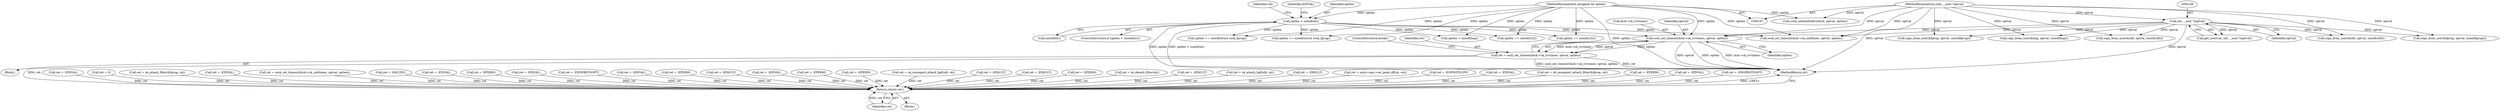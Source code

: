 digraph "0_linux_b98b0bc8c431e3ceb4b26b0dfc8db509518fb290@pointer" {
"1000571" [label="(Call,sock_set_timeout(&sk->sk_rcvtimeo, optval, optlen))"];
"1000147" [label="(Call,(int __user *)optval)"];
"1000111" [label="(MethodParameterIn,char __user *optval)"];
"1000137" [label="(Call,optlen < sizeof(int))"];
"1000112" [label="(MethodParameterIn,unsigned int optlen)"];
"1000569" [label="(Call,ret = sock_set_timeout(&sk->sk_rcvtimeo, optval, optlen))"];
"1000888" [label="(Return,return ret;)"];
"1000361" [label="(Call,ret = -EINVAL)"];
"1000137" [label="(Call,optlen < sizeof(int))"];
"1000570" [label="(Identifier,ret)"];
"1000124" [label="(Call,ret = 0)"];
"1000614" [label="(Call,ret = sk_attach_filter(&fprog, sk))"];
"1000622" [label="(Call,ret = -EINVAL)"];
"1000580" [label="(Call,ret = sock_set_timeout(&sk->sk_sndtimeo, optval, optlen))"];
"1000596" [label="(Call,optlen == sizeof(struct sock_fprog))"];
"1000149" [label="(Identifier,optval)"];
"1000171" [label="(Call,ret = -EACCES)"];
"1000591" [label="(Call,ret = -EINVAL)"];
"1000826" [label="(Call,ret = -EPERM)"];
"1000147" [label="(Call,(int __user *)optval)"];
"1000146" [label="(Identifier,val)"];
"1000577" [label="(Identifier,optlen)"];
"1000478" [label="(Call,ret = -EINVAL)"];
"1000638" [label="(Call,copy_from_user(&ufd, optval, sizeof(ufd)))"];
"1000202" [label="(Call,ret = -ENOPROTOOPT)"];
"1000572" [label="(Call,&sk->sk_rcvtimeo)"];
"1000652" [label="(Call,ret = -EINVAL)"];
"1000287" [label="(Call,ret = -EPERM)"];
"1000602" [label="(Call,ret = -EFAULT)"];
"1000699" [label="(Call,copy_from_user(&ufd, optval, sizeof(ufd)))"];
"1000519" [label="(Call,ret = -EINVAL)"];
"1000726" [label="(Call,ret = -EPERM)"];
"1000349" [label="(Call,ret = -EPERM)"];
"1000706" [label="(Call,ret = sk_reuseport_attach_bpf(ufd, sk))"];
"1000688" [label="(Call,optlen == sizeof(u32))"];
"1000627" [label="(Call,optlen == sizeof(u32))"];
"1000657" [label="(Call,optlen == sizeof(struct sock_fprog))"];
"1000607" [label="(Call,copy_from_user(&fprog, optval, sizeof(fprog)))"];
"1000633" [label="(Call,ret = -EFAULT)"];
"1000112" [label="(MethodParameterIn,unsigned int optlen)"];
"1000576" [label="(Identifier,optval)"];
"1000374" [label="(Call,ret = -EFAULT)"];
"1000356" [label="(Call,optlen < sizeof(ling))"];
"1000571" [label="(Call,sock_set_timeout(&sk->sk_rcvtimeo, optval, optlen))"];
"1000139" [label="(Call,sizeof(int))"];
"1000762" [label="(Call,ret = -EPERM)"];
"1000578" [label="(ControlStructure,break;)"];
"1000713" [label="(Call,ret = sk_detach_filter(sk))"];
"1000367" [label="(Call,copy_from_user(&ling, optval, sizeof(ling)))"];
"1000163" [label="(Block,)"];
"1000143" [label="(Identifier,EINVAL)"];
"1000136" [label="(ControlStructure,if (optlen < sizeof(int)))"];
"1000889" [label="(Identifier,ret)"];
"1000132" [label="(Call,sock_setbindtodevice(sk, optval, optlen))"];
"1000663" [label="(Call,ret = -EFAULT)"];
"1000888" [label="(Return,return ret;)"];
"1000645" [label="(Call,ret = sk_attach_bpf(ufd, sk))"];
"1000694" [label="(Call,ret = -EFAULT)"];
"1000138" [label="(Identifier,optlen)"];
"1000792" [label="(Call,ret = sock->ops->set_peek_off(sk, val))"];
"1000798" [label="(Call,ret = -EOPNOTSUPP)"];
"1000668" [label="(Call,copy_from_user(&fprog, optval, sizeof(fprog)))"];
"1000111" [label="(MethodParameterIn,char __user *optval)"];
"1000113" [label="(Block,)"];
"1000683" [label="(Call,ret = -EINVAL)"];
"1000145" [label="(Call,get_user(val, (int __user *)optval))"];
"1000890" [label="(MethodReturn,int)"];
"1000675" [label="(Call,ret = sk_reuseport_attach_filter(&fprog, sk))"];
"1000251" [label="(Call,ret = -EPERM)"];
"1000836" [label="(Call,ret = -EINVAL)"];
"1000582" [label="(Call,sock_set_timeout(&sk->sk_sndtimeo, optval, optlen))"];
"1000881" [label="(Call,ret = -ENOPROTOOPT)"];
"1000569" [label="(Call,ret = sock_set_timeout(&sk->sk_rcvtimeo, optval, optlen))"];
"1000571" -> "1000569"  [label="AST: "];
"1000571" -> "1000577"  [label="CFG: "];
"1000572" -> "1000571"  [label="AST: "];
"1000576" -> "1000571"  [label="AST: "];
"1000577" -> "1000571"  [label="AST: "];
"1000569" -> "1000571"  [label="CFG: "];
"1000571" -> "1000890"  [label="DDG: optlen"];
"1000571" -> "1000890"  [label="DDG: &sk->sk_rcvtimeo"];
"1000571" -> "1000890"  [label="DDG: optval"];
"1000571" -> "1000569"  [label="DDG: &sk->sk_rcvtimeo"];
"1000571" -> "1000569"  [label="DDG: optval"];
"1000571" -> "1000569"  [label="DDG: optlen"];
"1000147" -> "1000571"  [label="DDG: optval"];
"1000111" -> "1000571"  [label="DDG: optval"];
"1000137" -> "1000571"  [label="DDG: optlen"];
"1000112" -> "1000571"  [label="DDG: optlen"];
"1000147" -> "1000145"  [label="AST: "];
"1000147" -> "1000149"  [label="CFG: "];
"1000148" -> "1000147"  [label="AST: "];
"1000149" -> "1000147"  [label="AST: "];
"1000145" -> "1000147"  [label="CFG: "];
"1000147" -> "1000890"  [label="DDG: optval"];
"1000147" -> "1000145"  [label="DDG: optval"];
"1000111" -> "1000147"  [label="DDG: optval"];
"1000147" -> "1000367"  [label="DDG: optval"];
"1000147" -> "1000582"  [label="DDG: optval"];
"1000147" -> "1000607"  [label="DDG: optval"];
"1000147" -> "1000638"  [label="DDG: optval"];
"1000147" -> "1000668"  [label="DDG: optval"];
"1000147" -> "1000699"  [label="DDG: optval"];
"1000111" -> "1000107"  [label="AST: "];
"1000111" -> "1000890"  [label="DDG: optval"];
"1000111" -> "1000132"  [label="DDG: optval"];
"1000111" -> "1000367"  [label="DDG: optval"];
"1000111" -> "1000582"  [label="DDG: optval"];
"1000111" -> "1000607"  [label="DDG: optval"];
"1000111" -> "1000638"  [label="DDG: optval"];
"1000111" -> "1000668"  [label="DDG: optval"];
"1000111" -> "1000699"  [label="DDG: optval"];
"1000137" -> "1000136"  [label="AST: "];
"1000137" -> "1000139"  [label="CFG: "];
"1000138" -> "1000137"  [label="AST: "];
"1000139" -> "1000137"  [label="AST: "];
"1000143" -> "1000137"  [label="CFG: "];
"1000146" -> "1000137"  [label="CFG: "];
"1000137" -> "1000890"  [label="DDG: optlen"];
"1000137" -> "1000890"  [label="DDG: optlen < sizeof(int)"];
"1000112" -> "1000137"  [label="DDG: optlen"];
"1000137" -> "1000356"  [label="DDG: optlen"];
"1000137" -> "1000582"  [label="DDG: optlen"];
"1000137" -> "1000596"  [label="DDG: optlen"];
"1000137" -> "1000627"  [label="DDG: optlen"];
"1000137" -> "1000657"  [label="DDG: optlen"];
"1000137" -> "1000688"  [label="DDG: optlen"];
"1000112" -> "1000107"  [label="AST: "];
"1000112" -> "1000890"  [label="DDG: optlen"];
"1000112" -> "1000132"  [label="DDG: optlen"];
"1000112" -> "1000356"  [label="DDG: optlen"];
"1000112" -> "1000582"  [label="DDG: optlen"];
"1000112" -> "1000596"  [label="DDG: optlen"];
"1000112" -> "1000627"  [label="DDG: optlen"];
"1000112" -> "1000657"  [label="DDG: optlen"];
"1000112" -> "1000688"  [label="DDG: optlen"];
"1000569" -> "1000163"  [label="AST: "];
"1000570" -> "1000569"  [label="AST: "];
"1000578" -> "1000569"  [label="CFG: "];
"1000569" -> "1000890"  [label="DDG: sock_set_timeout(&sk->sk_rcvtimeo, optval, optlen)"];
"1000569" -> "1000890"  [label="DDG: ret"];
"1000569" -> "1000888"  [label="DDG: ret"];
"1000888" -> "1000113"  [label="AST: "];
"1000888" -> "1000889"  [label="CFG: "];
"1000889" -> "1000888"  [label="AST: "];
"1000890" -> "1000888"  [label="CFG: "];
"1000888" -> "1000890"  [label="DDG: <RET>"];
"1000889" -> "1000888"  [label="DDG: ret"];
"1000713" -> "1000888"  [label="DDG: ret"];
"1000171" -> "1000888"  [label="DDG: ret"];
"1000519" -> "1000888"  [label="DDG: ret"];
"1000726" -> "1000888"  [label="DDG: ret"];
"1000633" -> "1000888"  [label="DDG: ret"];
"1000836" -> "1000888"  [label="DDG: ret"];
"1000124" -> "1000888"  [label="DDG: ret"];
"1000694" -> "1000888"  [label="DDG: ret"];
"1000622" -> "1000888"  [label="DDG: ret"];
"1000683" -> "1000888"  [label="DDG: ret"];
"1000374" -> "1000888"  [label="DDG: ret"];
"1000675" -> "1000888"  [label="DDG: ret"];
"1000826" -> "1000888"  [label="DDG: ret"];
"1000645" -> "1000888"  [label="DDG: ret"];
"1000792" -> "1000888"  [label="DDG: ret"];
"1000663" -> "1000888"  [label="DDG: ret"];
"1000251" -> "1000888"  [label="DDG: ret"];
"1000591" -> "1000888"  [label="DDG: ret"];
"1000478" -> "1000888"  [label="DDG: ret"];
"1000798" -> "1000888"  [label="DDG: ret"];
"1000202" -> "1000888"  [label="DDG: ret"];
"1000652" -> "1000888"  [label="DDG: ret"];
"1000614" -> "1000888"  [label="DDG: ret"];
"1000580" -> "1000888"  [label="DDG: ret"];
"1000349" -> "1000888"  [label="DDG: ret"];
"1000762" -> "1000888"  [label="DDG: ret"];
"1000881" -> "1000888"  [label="DDG: ret"];
"1000287" -> "1000888"  [label="DDG: ret"];
"1000361" -> "1000888"  [label="DDG: ret"];
"1000602" -> "1000888"  [label="DDG: ret"];
"1000706" -> "1000888"  [label="DDG: ret"];
}
